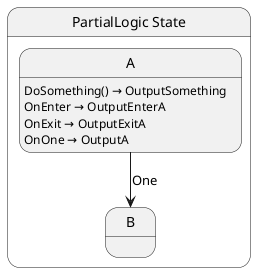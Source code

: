@startuml PartialLogic
state "PartialLogic State" as Chickensoft_LogicBlocks_Generator_Tests_PartialLogic_State {
  state "A" as Chickensoft_LogicBlocks_Generator_Tests_PartialLogic_State_A {
    Chickensoft_LogicBlocks_Generator_Tests_PartialLogic_State_A : DoSomething() → OutputSomething
    Chickensoft_LogicBlocks_Generator_Tests_PartialLogic_State_A : OnEnter → OutputEnterA
    Chickensoft_LogicBlocks_Generator_Tests_PartialLogic_State_A : OnExit → OutputExitA
    Chickensoft_LogicBlocks_Generator_Tests_PartialLogic_State_A : OnOne → OutputA
  }
  state "B" as Chickensoft_LogicBlocks_Generator_Tests_PartialLogic_State_B
}

Chickensoft_LogicBlocks_Generator_Tests_PartialLogic_State_A --> Chickensoft_LogicBlocks_Generator_Tests_PartialLogic_State_B : One
@enduml